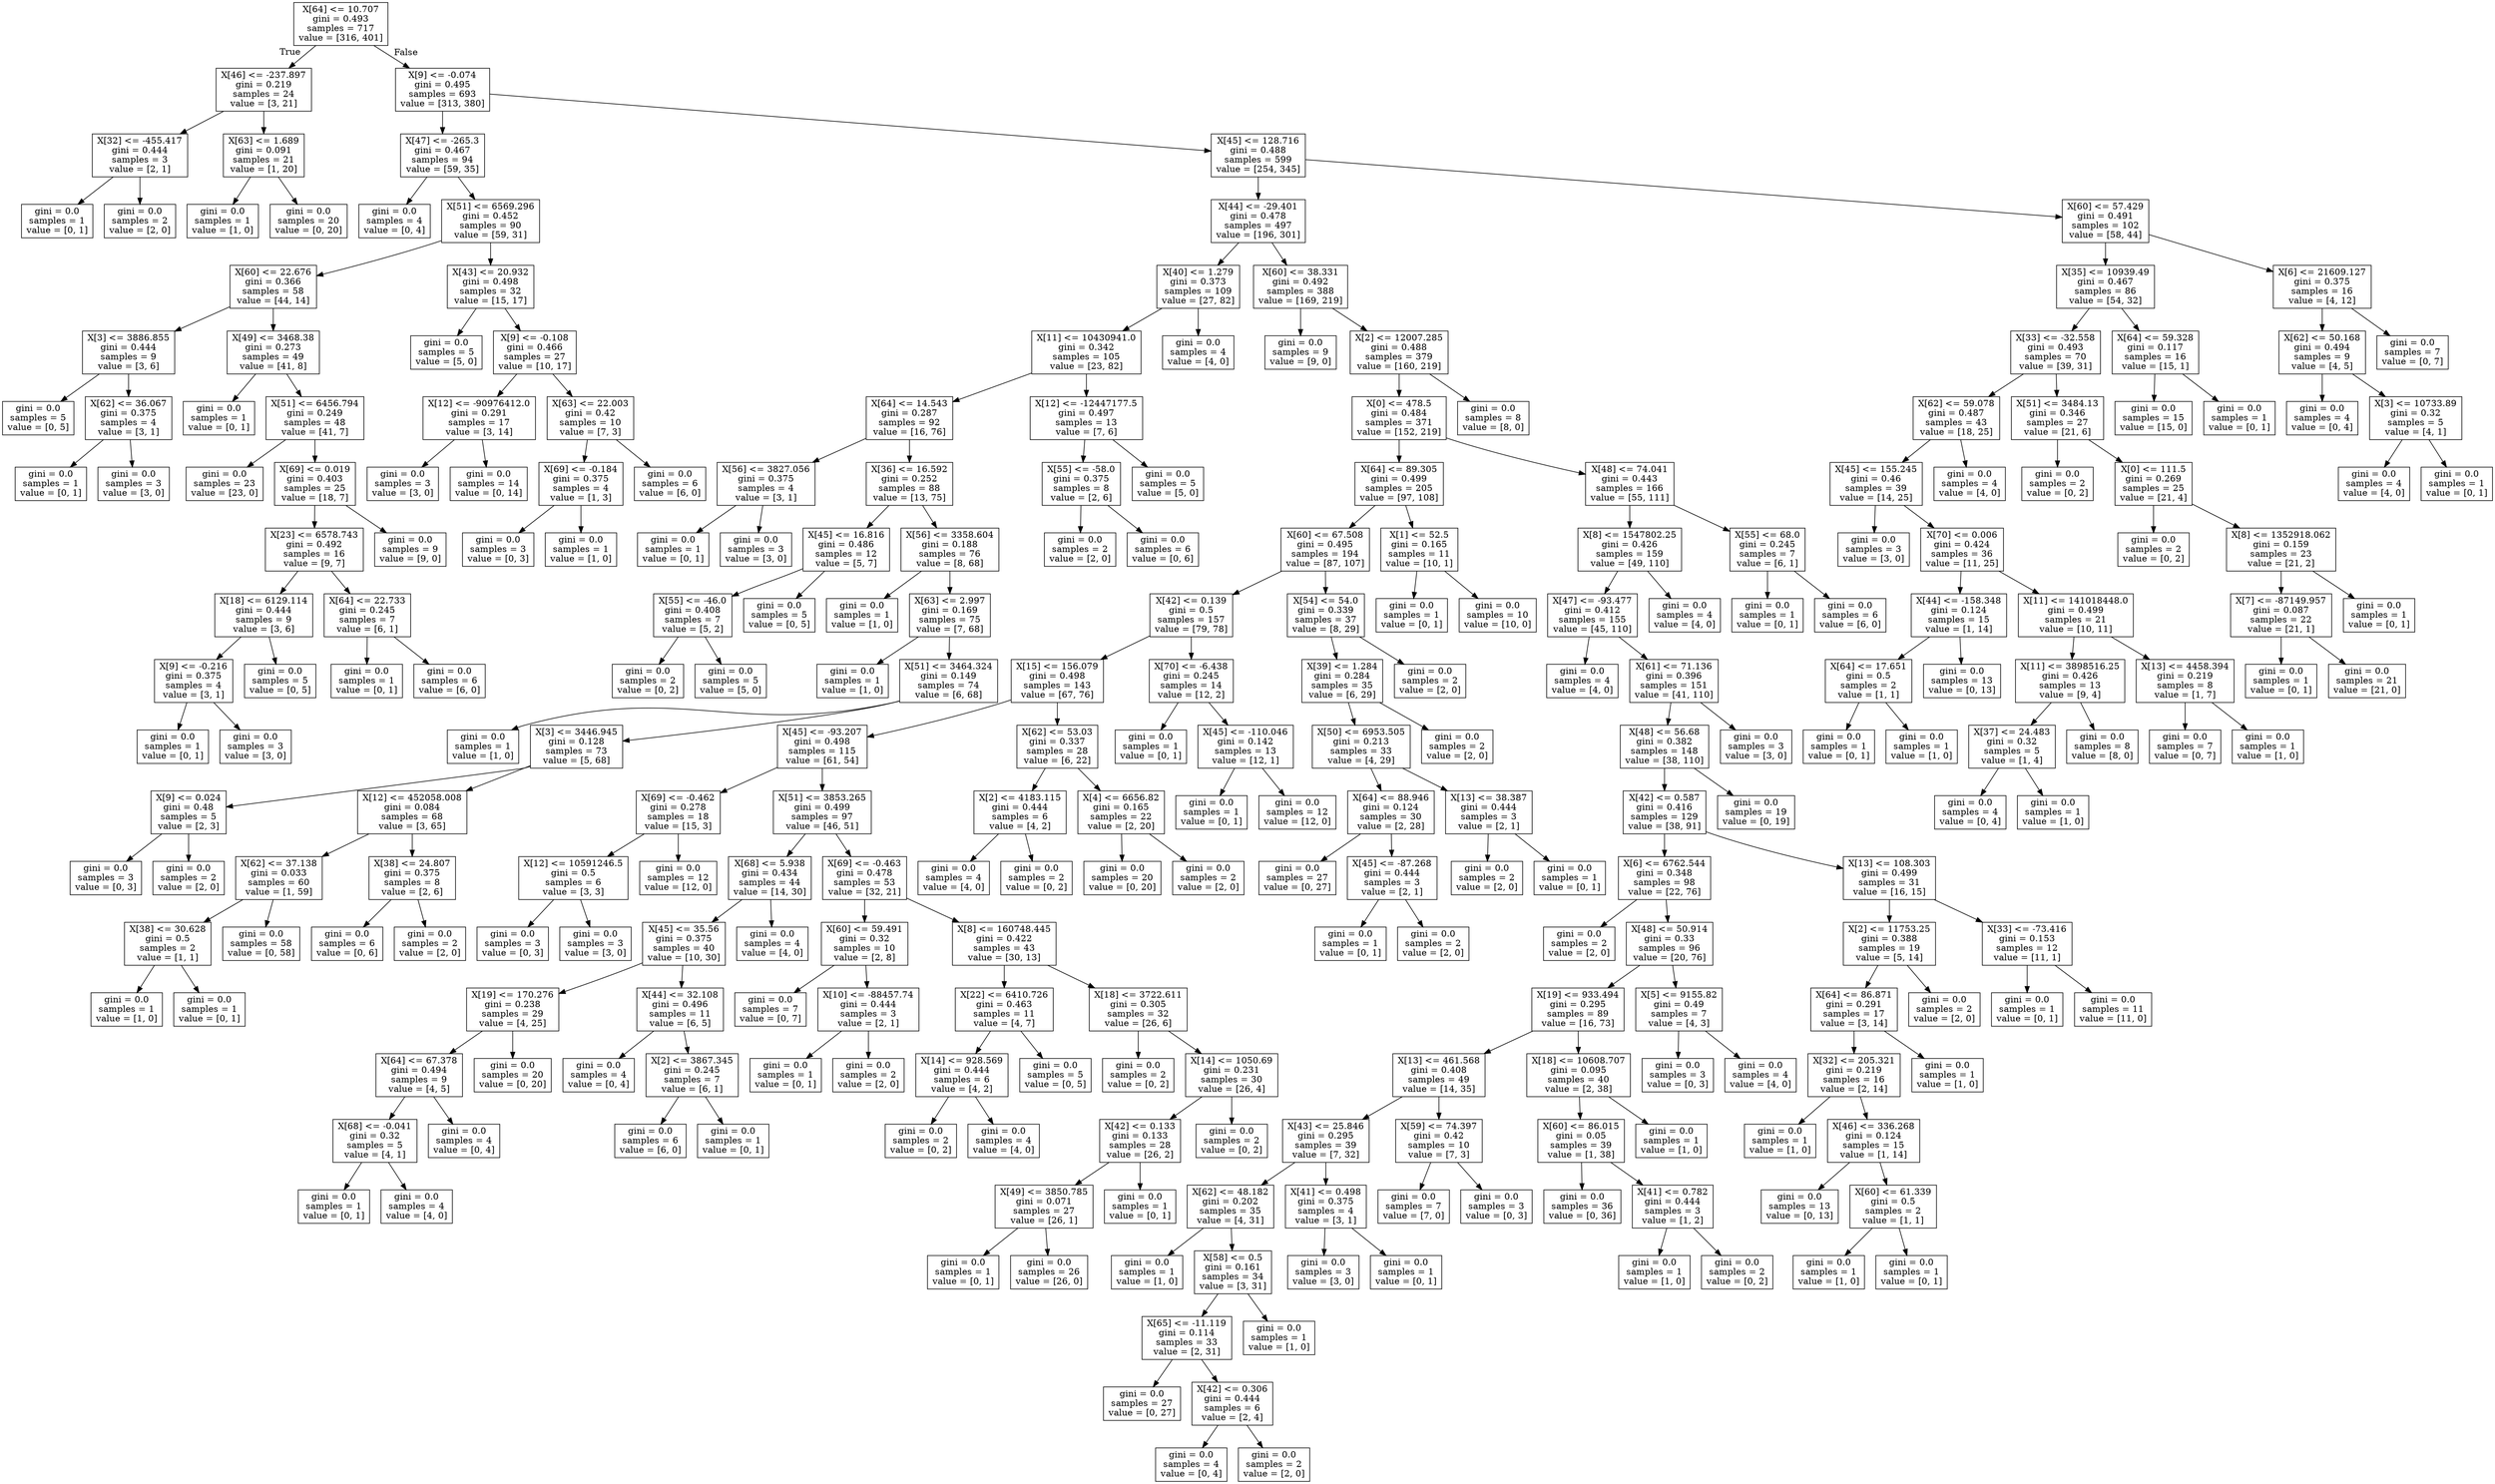 digraph Tree {
node [shape=box] ;
0 [label="X[64] <= 10.707\ngini = 0.493\nsamples = 717\nvalue = [316, 401]"] ;
1 [label="X[46] <= -237.897\ngini = 0.219\nsamples = 24\nvalue = [3, 21]"] ;
0 -> 1 [labeldistance=2.5, labelangle=45, headlabel="True"] ;
2 [label="X[32] <= -455.417\ngini = 0.444\nsamples = 3\nvalue = [2, 1]"] ;
1 -> 2 ;
3 [label="gini = 0.0\nsamples = 1\nvalue = [0, 1]"] ;
2 -> 3 ;
4 [label="gini = 0.0\nsamples = 2\nvalue = [2, 0]"] ;
2 -> 4 ;
5 [label="X[63] <= 1.689\ngini = 0.091\nsamples = 21\nvalue = [1, 20]"] ;
1 -> 5 ;
6 [label="gini = 0.0\nsamples = 1\nvalue = [1, 0]"] ;
5 -> 6 ;
7 [label="gini = 0.0\nsamples = 20\nvalue = [0, 20]"] ;
5 -> 7 ;
8 [label="X[9] <= -0.074\ngini = 0.495\nsamples = 693\nvalue = [313, 380]"] ;
0 -> 8 [labeldistance=2.5, labelangle=-45, headlabel="False"] ;
9 [label="X[47] <= -265.3\ngini = 0.467\nsamples = 94\nvalue = [59, 35]"] ;
8 -> 9 ;
10 [label="gini = 0.0\nsamples = 4\nvalue = [0, 4]"] ;
9 -> 10 ;
11 [label="X[51] <= 6569.296\ngini = 0.452\nsamples = 90\nvalue = [59, 31]"] ;
9 -> 11 ;
12 [label="X[60] <= 22.676\ngini = 0.366\nsamples = 58\nvalue = [44, 14]"] ;
11 -> 12 ;
13 [label="X[3] <= 3886.855\ngini = 0.444\nsamples = 9\nvalue = [3, 6]"] ;
12 -> 13 ;
14 [label="gini = 0.0\nsamples = 5\nvalue = [0, 5]"] ;
13 -> 14 ;
15 [label="X[62] <= 36.067\ngini = 0.375\nsamples = 4\nvalue = [3, 1]"] ;
13 -> 15 ;
16 [label="gini = 0.0\nsamples = 1\nvalue = [0, 1]"] ;
15 -> 16 ;
17 [label="gini = 0.0\nsamples = 3\nvalue = [3, 0]"] ;
15 -> 17 ;
18 [label="X[49] <= 3468.38\ngini = 0.273\nsamples = 49\nvalue = [41, 8]"] ;
12 -> 18 ;
19 [label="gini = 0.0\nsamples = 1\nvalue = [0, 1]"] ;
18 -> 19 ;
20 [label="X[51] <= 6456.794\ngini = 0.249\nsamples = 48\nvalue = [41, 7]"] ;
18 -> 20 ;
21 [label="gini = 0.0\nsamples = 23\nvalue = [23, 0]"] ;
20 -> 21 ;
22 [label="X[69] <= 0.019\ngini = 0.403\nsamples = 25\nvalue = [18, 7]"] ;
20 -> 22 ;
23 [label="X[23] <= 6578.743\ngini = 0.492\nsamples = 16\nvalue = [9, 7]"] ;
22 -> 23 ;
24 [label="X[18] <= 6129.114\ngini = 0.444\nsamples = 9\nvalue = [3, 6]"] ;
23 -> 24 ;
25 [label="X[9] <= -0.216\ngini = 0.375\nsamples = 4\nvalue = [3, 1]"] ;
24 -> 25 ;
26 [label="gini = 0.0\nsamples = 1\nvalue = [0, 1]"] ;
25 -> 26 ;
27 [label="gini = 0.0\nsamples = 3\nvalue = [3, 0]"] ;
25 -> 27 ;
28 [label="gini = 0.0\nsamples = 5\nvalue = [0, 5]"] ;
24 -> 28 ;
29 [label="X[64] <= 22.733\ngini = 0.245\nsamples = 7\nvalue = [6, 1]"] ;
23 -> 29 ;
30 [label="gini = 0.0\nsamples = 1\nvalue = [0, 1]"] ;
29 -> 30 ;
31 [label="gini = 0.0\nsamples = 6\nvalue = [6, 0]"] ;
29 -> 31 ;
32 [label="gini = 0.0\nsamples = 9\nvalue = [9, 0]"] ;
22 -> 32 ;
33 [label="X[43] <= 20.932\ngini = 0.498\nsamples = 32\nvalue = [15, 17]"] ;
11 -> 33 ;
34 [label="gini = 0.0\nsamples = 5\nvalue = [5, 0]"] ;
33 -> 34 ;
35 [label="X[9] <= -0.108\ngini = 0.466\nsamples = 27\nvalue = [10, 17]"] ;
33 -> 35 ;
36 [label="X[12] <= -90976412.0\ngini = 0.291\nsamples = 17\nvalue = [3, 14]"] ;
35 -> 36 ;
37 [label="gini = 0.0\nsamples = 3\nvalue = [3, 0]"] ;
36 -> 37 ;
38 [label="gini = 0.0\nsamples = 14\nvalue = [0, 14]"] ;
36 -> 38 ;
39 [label="X[63] <= 22.003\ngini = 0.42\nsamples = 10\nvalue = [7, 3]"] ;
35 -> 39 ;
40 [label="X[69] <= -0.184\ngini = 0.375\nsamples = 4\nvalue = [1, 3]"] ;
39 -> 40 ;
41 [label="gini = 0.0\nsamples = 3\nvalue = [0, 3]"] ;
40 -> 41 ;
42 [label="gini = 0.0\nsamples = 1\nvalue = [1, 0]"] ;
40 -> 42 ;
43 [label="gini = 0.0\nsamples = 6\nvalue = [6, 0]"] ;
39 -> 43 ;
44 [label="X[45] <= 128.716\ngini = 0.488\nsamples = 599\nvalue = [254, 345]"] ;
8 -> 44 ;
45 [label="X[44] <= -29.401\ngini = 0.478\nsamples = 497\nvalue = [196, 301]"] ;
44 -> 45 ;
46 [label="X[40] <= 1.279\ngini = 0.373\nsamples = 109\nvalue = [27, 82]"] ;
45 -> 46 ;
47 [label="X[11] <= 10430941.0\ngini = 0.342\nsamples = 105\nvalue = [23, 82]"] ;
46 -> 47 ;
48 [label="X[64] <= 14.543\ngini = 0.287\nsamples = 92\nvalue = [16, 76]"] ;
47 -> 48 ;
49 [label="X[56] <= 3827.056\ngini = 0.375\nsamples = 4\nvalue = [3, 1]"] ;
48 -> 49 ;
50 [label="gini = 0.0\nsamples = 1\nvalue = [0, 1]"] ;
49 -> 50 ;
51 [label="gini = 0.0\nsamples = 3\nvalue = [3, 0]"] ;
49 -> 51 ;
52 [label="X[36] <= 16.592\ngini = 0.252\nsamples = 88\nvalue = [13, 75]"] ;
48 -> 52 ;
53 [label="X[45] <= 16.816\ngini = 0.486\nsamples = 12\nvalue = [5, 7]"] ;
52 -> 53 ;
54 [label="X[55] <= -46.0\ngini = 0.408\nsamples = 7\nvalue = [5, 2]"] ;
53 -> 54 ;
55 [label="gini = 0.0\nsamples = 2\nvalue = [0, 2]"] ;
54 -> 55 ;
56 [label="gini = 0.0\nsamples = 5\nvalue = [5, 0]"] ;
54 -> 56 ;
57 [label="gini = 0.0\nsamples = 5\nvalue = [0, 5]"] ;
53 -> 57 ;
58 [label="X[56] <= 3358.604\ngini = 0.188\nsamples = 76\nvalue = [8, 68]"] ;
52 -> 58 ;
59 [label="gini = 0.0\nsamples = 1\nvalue = [1, 0]"] ;
58 -> 59 ;
60 [label="X[63] <= 2.997\ngini = 0.169\nsamples = 75\nvalue = [7, 68]"] ;
58 -> 60 ;
61 [label="gini = 0.0\nsamples = 1\nvalue = [1, 0]"] ;
60 -> 61 ;
62 [label="X[51] <= 3464.324\ngini = 0.149\nsamples = 74\nvalue = [6, 68]"] ;
60 -> 62 ;
63 [label="gini = 0.0\nsamples = 1\nvalue = [1, 0]"] ;
62 -> 63 ;
64 [label="X[3] <= 3446.945\ngini = 0.128\nsamples = 73\nvalue = [5, 68]"] ;
62 -> 64 ;
65 [label="X[9] <= 0.024\ngini = 0.48\nsamples = 5\nvalue = [2, 3]"] ;
64 -> 65 ;
66 [label="gini = 0.0\nsamples = 3\nvalue = [0, 3]"] ;
65 -> 66 ;
67 [label="gini = 0.0\nsamples = 2\nvalue = [2, 0]"] ;
65 -> 67 ;
68 [label="X[12] <= 452058.008\ngini = 0.084\nsamples = 68\nvalue = [3, 65]"] ;
64 -> 68 ;
69 [label="X[62] <= 37.138\ngini = 0.033\nsamples = 60\nvalue = [1, 59]"] ;
68 -> 69 ;
70 [label="X[38] <= 30.628\ngini = 0.5\nsamples = 2\nvalue = [1, 1]"] ;
69 -> 70 ;
71 [label="gini = 0.0\nsamples = 1\nvalue = [1, 0]"] ;
70 -> 71 ;
72 [label="gini = 0.0\nsamples = 1\nvalue = [0, 1]"] ;
70 -> 72 ;
73 [label="gini = 0.0\nsamples = 58\nvalue = [0, 58]"] ;
69 -> 73 ;
74 [label="X[38] <= 24.807\ngini = 0.375\nsamples = 8\nvalue = [2, 6]"] ;
68 -> 74 ;
75 [label="gini = 0.0\nsamples = 6\nvalue = [0, 6]"] ;
74 -> 75 ;
76 [label="gini = 0.0\nsamples = 2\nvalue = [2, 0]"] ;
74 -> 76 ;
77 [label="X[12] <= -12447177.5\ngini = 0.497\nsamples = 13\nvalue = [7, 6]"] ;
47 -> 77 ;
78 [label="X[55] <= -58.0\ngini = 0.375\nsamples = 8\nvalue = [2, 6]"] ;
77 -> 78 ;
79 [label="gini = 0.0\nsamples = 2\nvalue = [2, 0]"] ;
78 -> 79 ;
80 [label="gini = 0.0\nsamples = 6\nvalue = [0, 6]"] ;
78 -> 80 ;
81 [label="gini = 0.0\nsamples = 5\nvalue = [5, 0]"] ;
77 -> 81 ;
82 [label="gini = 0.0\nsamples = 4\nvalue = [4, 0]"] ;
46 -> 82 ;
83 [label="X[60] <= 38.331\ngini = 0.492\nsamples = 388\nvalue = [169, 219]"] ;
45 -> 83 ;
84 [label="gini = 0.0\nsamples = 9\nvalue = [9, 0]"] ;
83 -> 84 ;
85 [label="X[2] <= 12007.285\ngini = 0.488\nsamples = 379\nvalue = [160, 219]"] ;
83 -> 85 ;
86 [label="X[0] <= 478.5\ngini = 0.484\nsamples = 371\nvalue = [152, 219]"] ;
85 -> 86 ;
87 [label="X[64] <= 89.305\ngini = 0.499\nsamples = 205\nvalue = [97, 108]"] ;
86 -> 87 ;
88 [label="X[60] <= 67.508\ngini = 0.495\nsamples = 194\nvalue = [87, 107]"] ;
87 -> 88 ;
89 [label="X[42] <= 0.139\ngini = 0.5\nsamples = 157\nvalue = [79, 78]"] ;
88 -> 89 ;
90 [label="X[15] <= 156.079\ngini = 0.498\nsamples = 143\nvalue = [67, 76]"] ;
89 -> 90 ;
91 [label="X[45] <= -93.207\ngini = 0.498\nsamples = 115\nvalue = [61, 54]"] ;
90 -> 91 ;
92 [label="X[69] <= -0.462\ngini = 0.278\nsamples = 18\nvalue = [15, 3]"] ;
91 -> 92 ;
93 [label="X[12] <= 10591246.5\ngini = 0.5\nsamples = 6\nvalue = [3, 3]"] ;
92 -> 93 ;
94 [label="gini = 0.0\nsamples = 3\nvalue = [0, 3]"] ;
93 -> 94 ;
95 [label="gini = 0.0\nsamples = 3\nvalue = [3, 0]"] ;
93 -> 95 ;
96 [label="gini = 0.0\nsamples = 12\nvalue = [12, 0]"] ;
92 -> 96 ;
97 [label="X[51] <= 3853.265\ngini = 0.499\nsamples = 97\nvalue = [46, 51]"] ;
91 -> 97 ;
98 [label="X[68] <= 5.938\ngini = 0.434\nsamples = 44\nvalue = [14, 30]"] ;
97 -> 98 ;
99 [label="X[45] <= 35.56\ngini = 0.375\nsamples = 40\nvalue = [10, 30]"] ;
98 -> 99 ;
100 [label="X[19] <= 170.276\ngini = 0.238\nsamples = 29\nvalue = [4, 25]"] ;
99 -> 100 ;
101 [label="X[64] <= 67.378\ngini = 0.494\nsamples = 9\nvalue = [4, 5]"] ;
100 -> 101 ;
102 [label="X[68] <= -0.041\ngini = 0.32\nsamples = 5\nvalue = [4, 1]"] ;
101 -> 102 ;
103 [label="gini = 0.0\nsamples = 1\nvalue = [0, 1]"] ;
102 -> 103 ;
104 [label="gini = 0.0\nsamples = 4\nvalue = [4, 0]"] ;
102 -> 104 ;
105 [label="gini = 0.0\nsamples = 4\nvalue = [0, 4]"] ;
101 -> 105 ;
106 [label="gini = 0.0\nsamples = 20\nvalue = [0, 20]"] ;
100 -> 106 ;
107 [label="X[44] <= 32.108\ngini = 0.496\nsamples = 11\nvalue = [6, 5]"] ;
99 -> 107 ;
108 [label="gini = 0.0\nsamples = 4\nvalue = [0, 4]"] ;
107 -> 108 ;
109 [label="X[2] <= 3867.345\ngini = 0.245\nsamples = 7\nvalue = [6, 1]"] ;
107 -> 109 ;
110 [label="gini = 0.0\nsamples = 6\nvalue = [6, 0]"] ;
109 -> 110 ;
111 [label="gini = 0.0\nsamples = 1\nvalue = [0, 1]"] ;
109 -> 111 ;
112 [label="gini = 0.0\nsamples = 4\nvalue = [4, 0]"] ;
98 -> 112 ;
113 [label="X[69] <= -0.463\ngini = 0.478\nsamples = 53\nvalue = [32, 21]"] ;
97 -> 113 ;
114 [label="X[60] <= 59.491\ngini = 0.32\nsamples = 10\nvalue = [2, 8]"] ;
113 -> 114 ;
115 [label="gini = 0.0\nsamples = 7\nvalue = [0, 7]"] ;
114 -> 115 ;
116 [label="X[10] <= -88457.74\ngini = 0.444\nsamples = 3\nvalue = [2, 1]"] ;
114 -> 116 ;
117 [label="gini = 0.0\nsamples = 1\nvalue = [0, 1]"] ;
116 -> 117 ;
118 [label="gini = 0.0\nsamples = 2\nvalue = [2, 0]"] ;
116 -> 118 ;
119 [label="X[8] <= 160748.445\ngini = 0.422\nsamples = 43\nvalue = [30, 13]"] ;
113 -> 119 ;
120 [label="X[22] <= 6410.726\ngini = 0.463\nsamples = 11\nvalue = [4, 7]"] ;
119 -> 120 ;
121 [label="X[14] <= 928.569\ngini = 0.444\nsamples = 6\nvalue = [4, 2]"] ;
120 -> 121 ;
122 [label="gini = 0.0\nsamples = 2\nvalue = [0, 2]"] ;
121 -> 122 ;
123 [label="gini = 0.0\nsamples = 4\nvalue = [4, 0]"] ;
121 -> 123 ;
124 [label="gini = 0.0\nsamples = 5\nvalue = [0, 5]"] ;
120 -> 124 ;
125 [label="X[18] <= 3722.611\ngini = 0.305\nsamples = 32\nvalue = [26, 6]"] ;
119 -> 125 ;
126 [label="gini = 0.0\nsamples = 2\nvalue = [0, 2]"] ;
125 -> 126 ;
127 [label="X[14] <= 1050.69\ngini = 0.231\nsamples = 30\nvalue = [26, 4]"] ;
125 -> 127 ;
128 [label="X[42] <= 0.133\ngini = 0.133\nsamples = 28\nvalue = [26, 2]"] ;
127 -> 128 ;
129 [label="X[49] <= 3850.785\ngini = 0.071\nsamples = 27\nvalue = [26, 1]"] ;
128 -> 129 ;
130 [label="gini = 0.0\nsamples = 1\nvalue = [0, 1]"] ;
129 -> 130 ;
131 [label="gini = 0.0\nsamples = 26\nvalue = [26, 0]"] ;
129 -> 131 ;
132 [label="gini = 0.0\nsamples = 1\nvalue = [0, 1]"] ;
128 -> 132 ;
133 [label="gini = 0.0\nsamples = 2\nvalue = [0, 2]"] ;
127 -> 133 ;
134 [label="X[62] <= 53.03\ngini = 0.337\nsamples = 28\nvalue = [6, 22]"] ;
90 -> 134 ;
135 [label="X[2] <= 4183.115\ngini = 0.444\nsamples = 6\nvalue = [4, 2]"] ;
134 -> 135 ;
136 [label="gini = 0.0\nsamples = 4\nvalue = [4, 0]"] ;
135 -> 136 ;
137 [label="gini = 0.0\nsamples = 2\nvalue = [0, 2]"] ;
135 -> 137 ;
138 [label="X[4] <= 6656.82\ngini = 0.165\nsamples = 22\nvalue = [2, 20]"] ;
134 -> 138 ;
139 [label="gini = 0.0\nsamples = 20\nvalue = [0, 20]"] ;
138 -> 139 ;
140 [label="gini = 0.0\nsamples = 2\nvalue = [2, 0]"] ;
138 -> 140 ;
141 [label="X[70] <= -6.438\ngini = 0.245\nsamples = 14\nvalue = [12, 2]"] ;
89 -> 141 ;
142 [label="gini = 0.0\nsamples = 1\nvalue = [0, 1]"] ;
141 -> 142 ;
143 [label="X[45] <= -110.046\ngini = 0.142\nsamples = 13\nvalue = [12, 1]"] ;
141 -> 143 ;
144 [label="gini = 0.0\nsamples = 1\nvalue = [0, 1]"] ;
143 -> 144 ;
145 [label="gini = 0.0\nsamples = 12\nvalue = [12, 0]"] ;
143 -> 145 ;
146 [label="X[54] <= 54.0\ngini = 0.339\nsamples = 37\nvalue = [8, 29]"] ;
88 -> 146 ;
147 [label="X[39] <= 1.284\ngini = 0.284\nsamples = 35\nvalue = [6, 29]"] ;
146 -> 147 ;
148 [label="X[50] <= 6953.505\ngini = 0.213\nsamples = 33\nvalue = [4, 29]"] ;
147 -> 148 ;
149 [label="X[64] <= 88.946\ngini = 0.124\nsamples = 30\nvalue = [2, 28]"] ;
148 -> 149 ;
150 [label="gini = 0.0\nsamples = 27\nvalue = [0, 27]"] ;
149 -> 150 ;
151 [label="X[45] <= -87.268\ngini = 0.444\nsamples = 3\nvalue = [2, 1]"] ;
149 -> 151 ;
152 [label="gini = 0.0\nsamples = 1\nvalue = [0, 1]"] ;
151 -> 152 ;
153 [label="gini = 0.0\nsamples = 2\nvalue = [2, 0]"] ;
151 -> 153 ;
154 [label="X[13] <= 38.387\ngini = 0.444\nsamples = 3\nvalue = [2, 1]"] ;
148 -> 154 ;
155 [label="gini = 0.0\nsamples = 2\nvalue = [2, 0]"] ;
154 -> 155 ;
156 [label="gini = 0.0\nsamples = 1\nvalue = [0, 1]"] ;
154 -> 156 ;
157 [label="gini = 0.0\nsamples = 2\nvalue = [2, 0]"] ;
147 -> 157 ;
158 [label="gini = 0.0\nsamples = 2\nvalue = [2, 0]"] ;
146 -> 158 ;
159 [label="X[1] <= 52.5\ngini = 0.165\nsamples = 11\nvalue = [10, 1]"] ;
87 -> 159 ;
160 [label="gini = 0.0\nsamples = 1\nvalue = [0, 1]"] ;
159 -> 160 ;
161 [label="gini = 0.0\nsamples = 10\nvalue = [10, 0]"] ;
159 -> 161 ;
162 [label="X[48] <= 74.041\ngini = 0.443\nsamples = 166\nvalue = [55, 111]"] ;
86 -> 162 ;
163 [label="X[8] <= 1547802.25\ngini = 0.426\nsamples = 159\nvalue = [49, 110]"] ;
162 -> 163 ;
164 [label="X[47] <= -93.477\ngini = 0.412\nsamples = 155\nvalue = [45, 110]"] ;
163 -> 164 ;
165 [label="gini = 0.0\nsamples = 4\nvalue = [4, 0]"] ;
164 -> 165 ;
166 [label="X[61] <= 71.136\ngini = 0.396\nsamples = 151\nvalue = [41, 110]"] ;
164 -> 166 ;
167 [label="X[48] <= 56.68\ngini = 0.382\nsamples = 148\nvalue = [38, 110]"] ;
166 -> 167 ;
168 [label="X[42] <= 0.587\ngini = 0.416\nsamples = 129\nvalue = [38, 91]"] ;
167 -> 168 ;
169 [label="X[6] <= 6762.544\ngini = 0.348\nsamples = 98\nvalue = [22, 76]"] ;
168 -> 169 ;
170 [label="gini = 0.0\nsamples = 2\nvalue = [2, 0]"] ;
169 -> 170 ;
171 [label="X[48] <= 50.914\ngini = 0.33\nsamples = 96\nvalue = [20, 76]"] ;
169 -> 171 ;
172 [label="X[19] <= 933.494\ngini = 0.295\nsamples = 89\nvalue = [16, 73]"] ;
171 -> 172 ;
173 [label="X[13] <= 461.568\ngini = 0.408\nsamples = 49\nvalue = [14, 35]"] ;
172 -> 173 ;
174 [label="X[43] <= 25.846\ngini = 0.295\nsamples = 39\nvalue = [7, 32]"] ;
173 -> 174 ;
175 [label="X[62] <= 48.182\ngini = 0.202\nsamples = 35\nvalue = [4, 31]"] ;
174 -> 175 ;
176 [label="gini = 0.0\nsamples = 1\nvalue = [1, 0]"] ;
175 -> 176 ;
177 [label="X[58] <= 0.5\ngini = 0.161\nsamples = 34\nvalue = [3, 31]"] ;
175 -> 177 ;
178 [label="X[65] <= -11.119\ngini = 0.114\nsamples = 33\nvalue = [2, 31]"] ;
177 -> 178 ;
179 [label="gini = 0.0\nsamples = 27\nvalue = [0, 27]"] ;
178 -> 179 ;
180 [label="X[42] <= 0.306\ngini = 0.444\nsamples = 6\nvalue = [2, 4]"] ;
178 -> 180 ;
181 [label="gini = 0.0\nsamples = 4\nvalue = [0, 4]"] ;
180 -> 181 ;
182 [label="gini = 0.0\nsamples = 2\nvalue = [2, 0]"] ;
180 -> 182 ;
183 [label="gini = 0.0\nsamples = 1\nvalue = [1, 0]"] ;
177 -> 183 ;
184 [label="X[41] <= 0.498\ngini = 0.375\nsamples = 4\nvalue = [3, 1]"] ;
174 -> 184 ;
185 [label="gini = 0.0\nsamples = 3\nvalue = [3, 0]"] ;
184 -> 185 ;
186 [label="gini = 0.0\nsamples = 1\nvalue = [0, 1]"] ;
184 -> 186 ;
187 [label="X[59] <= 74.397\ngini = 0.42\nsamples = 10\nvalue = [7, 3]"] ;
173 -> 187 ;
188 [label="gini = 0.0\nsamples = 7\nvalue = [7, 0]"] ;
187 -> 188 ;
189 [label="gini = 0.0\nsamples = 3\nvalue = [0, 3]"] ;
187 -> 189 ;
190 [label="X[18] <= 10608.707\ngini = 0.095\nsamples = 40\nvalue = [2, 38]"] ;
172 -> 190 ;
191 [label="X[60] <= 86.015\ngini = 0.05\nsamples = 39\nvalue = [1, 38]"] ;
190 -> 191 ;
192 [label="gini = 0.0\nsamples = 36\nvalue = [0, 36]"] ;
191 -> 192 ;
193 [label="X[41] <= 0.782\ngini = 0.444\nsamples = 3\nvalue = [1, 2]"] ;
191 -> 193 ;
194 [label="gini = 0.0\nsamples = 1\nvalue = [1, 0]"] ;
193 -> 194 ;
195 [label="gini = 0.0\nsamples = 2\nvalue = [0, 2]"] ;
193 -> 195 ;
196 [label="gini = 0.0\nsamples = 1\nvalue = [1, 0]"] ;
190 -> 196 ;
197 [label="X[5] <= 9155.82\ngini = 0.49\nsamples = 7\nvalue = [4, 3]"] ;
171 -> 197 ;
198 [label="gini = 0.0\nsamples = 3\nvalue = [0, 3]"] ;
197 -> 198 ;
199 [label="gini = 0.0\nsamples = 4\nvalue = [4, 0]"] ;
197 -> 199 ;
200 [label="X[13] <= 108.303\ngini = 0.499\nsamples = 31\nvalue = [16, 15]"] ;
168 -> 200 ;
201 [label="X[2] <= 11753.25\ngini = 0.388\nsamples = 19\nvalue = [5, 14]"] ;
200 -> 201 ;
202 [label="X[64] <= 86.871\ngini = 0.291\nsamples = 17\nvalue = [3, 14]"] ;
201 -> 202 ;
203 [label="X[32] <= 205.321\ngini = 0.219\nsamples = 16\nvalue = [2, 14]"] ;
202 -> 203 ;
204 [label="gini = 0.0\nsamples = 1\nvalue = [1, 0]"] ;
203 -> 204 ;
205 [label="X[46] <= 336.268\ngini = 0.124\nsamples = 15\nvalue = [1, 14]"] ;
203 -> 205 ;
206 [label="gini = 0.0\nsamples = 13\nvalue = [0, 13]"] ;
205 -> 206 ;
207 [label="X[60] <= 61.339\ngini = 0.5\nsamples = 2\nvalue = [1, 1]"] ;
205 -> 207 ;
208 [label="gini = 0.0\nsamples = 1\nvalue = [1, 0]"] ;
207 -> 208 ;
209 [label="gini = 0.0\nsamples = 1\nvalue = [0, 1]"] ;
207 -> 209 ;
210 [label="gini = 0.0\nsamples = 1\nvalue = [1, 0]"] ;
202 -> 210 ;
211 [label="gini = 0.0\nsamples = 2\nvalue = [2, 0]"] ;
201 -> 211 ;
212 [label="X[33] <= -73.416\ngini = 0.153\nsamples = 12\nvalue = [11, 1]"] ;
200 -> 212 ;
213 [label="gini = 0.0\nsamples = 1\nvalue = [0, 1]"] ;
212 -> 213 ;
214 [label="gini = 0.0\nsamples = 11\nvalue = [11, 0]"] ;
212 -> 214 ;
215 [label="gini = 0.0\nsamples = 19\nvalue = [0, 19]"] ;
167 -> 215 ;
216 [label="gini = 0.0\nsamples = 3\nvalue = [3, 0]"] ;
166 -> 216 ;
217 [label="gini = 0.0\nsamples = 4\nvalue = [4, 0]"] ;
163 -> 217 ;
218 [label="X[55] <= 68.0\ngini = 0.245\nsamples = 7\nvalue = [6, 1]"] ;
162 -> 218 ;
219 [label="gini = 0.0\nsamples = 1\nvalue = [0, 1]"] ;
218 -> 219 ;
220 [label="gini = 0.0\nsamples = 6\nvalue = [6, 0]"] ;
218 -> 220 ;
221 [label="gini = 0.0\nsamples = 8\nvalue = [8, 0]"] ;
85 -> 221 ;
222 [label="X[60] <= 57.429\ngini = 0.491\nsamples = 102\nvalue = [58, 44]"] ;
44 -> 222 ;
223 [label="X[35] <= 10939.49\ngini = 0.467\nsamples = 86\nvalue = [54, 32]"] ;
222 -> 223 ;
224 [label="X[33] <= -32.558\ngini = 0.493\nsamples = 70\nvalue = [39, 31]"] ;
223 -> 224 ;
225 [label="X[62] <= 59.078\ngini = 0.487\nsamples = 43\nvalue = [18, 25]"] ;
224 -> 225 ;
226 [label="X[45] <= 155.245\ngini = 0.46\nsamples = 39\nvalue = [14, 25]"] ;
225 -> 226 ;
227 [label="gini = 0.0\nsamples = 3\nvalue = [3, 0]"] ;
226 -> 227 ;
228 [label="X[70] <= 0.006\ngini = 0.424\nsamples = 36\nvalue = [11, 25]"] ;
226 -> 228 ;
229 [label="X[44] <= -158.348\ngini = 0.124\nsamples = 15\nvalue = [1, 14]"] ;
228 -> 229 ;
230 [label="X[64] <= 17.651\ngini = 0.5\nsamples = 2\nvalue = [1, 1]"] ;
229 -> 230 ;
231 [label="gini = 0.0\nsamples = 1\nvalue = [0, 1]"] ;
230 -> 231 ;
232 [label="gini = 0.0\nsamples = 1\nvalue = [1, 0]"] ;
230 -> 232 ;
233 [label="gini = 0.0\nsamples = 13\nvalue = [0, 13]"] ;
229 -> 233 ;
234 [label="X[11] <= 141018448.0\ngini = 0.499\nsamples = 21\nvalue = [10, 11]"] ;
228 -> 234 ;
235 [label="X[11] <= 3898516.25\ngini = 0.426\nsamples = 13\nvalue = [9, 4]"] ;
234 -> 235 ;
236 [label="X[37] <= 24.483\ngini = 0.32\nsamples = 5\nvalue = [1, 4]"] ;
235 -> 236 ;
237 [label="gini = 0.0\nsamples = 4\nvalue = [0, 4]"] ;
236 -> 237 ;
238 [label="gini = 0.0\nsamples = 1\nvalue = [1, 0]"] ;
236 -> 238 ;
239 [label="gini = 0.0\nsamples = 8\nvalue = [8, 0]"] ;
235 -> 239 ;
240 [label="X[13] <= 4458.394\ngini = 0.219\nsamples = 8\nvalue = [1, 7]"] ;
234 -> 240 ;
241 [label="gini = 0.0\nsamples = 7\nvalue = [0, 7]"] ;
240 -> 241 ;
242 [label="gini = 0.0\nsamples = 1\nvalue = [1, 0]"] ;
240 -> 242 ;
243 [label="gini = 0.0\nsamples = 4\nvalue = [4, 0]"] ;
225 -> 243 ;
244 [label="X[51] <= 3484.13\ngini = 0.346\nsamples = 27\nvalue = [21, 6]"] ;
224 -> 244 ;
245 [label="gini = 0.0\nsamples = 2\nvalue = [0, 2]"] ;
244 -> 245 ;
246 [label="X[0] <= 111.5\ngini = 0.269\nsamples = 25\nvalue = [21, 4]"] ;
244 -> 246 ;
247 [label="gini = 0.0\nsamples = 2\nvalue = [0, 2]"] ;
246 -> 247 ;
248 [label="X[8] <= 1352918.062\ngini = 0.159\nsamples = 23\nvalue = [21, 2]"] ;
246 -> 248 ;
249 [label="X[7] <= -87149.957\ngini = 0.087\nsamples = 22\nvalue = [21, 1]"] ;
248 -> 249 ;
250 [label="gini = 0.0\nsamples = 1\nvalue = [0, 1]"] ;
249 -> 250 ;
251 [label="gini = 0.0\nsamples = 21\nvalue = [21, 0]"] ;
249 -> 251 ;
252 [label="gini = 0.0\nsamples = 1\nvalue = [0, 1]"] ;
248 -> 252 ;
253 [label="X[64] <= 59.328\ngini = 0.117\nsamples = 16\nvalue = [15, 1]"] ;
223 -> 253 ;
254 [label="gini = 0.0\nsamples = 15\nvalue = [15, 0]"] ;
253 -> 254 ;
255 [label="gini = 0.0\nsamples = 1\nvalue = [0, 1]"] ;
253 -> 255 ;
256 [label="X[6] <= 21609.127\ngini = 0.375\nsamples = 16\nvalue = [4, 12]"] ;
222 -> 256 ;
257 [label="X[62] <= 50.168\ngini = 0.494\nsamples = 9\nvalue = [4, 5]"] ;
256 -> 257 ;
258 [label="gini = 0.0\nsamples = 4\nvalue = [0, 4]"] ;
257 -> 258 ;
259 [label="X[3] <= 10733.89\ngini = 0.32\nsamples = 5\nvalue = [4, 1]"] ;
257 -> 259 ;
260 [label="gini = 0.0\nsamples = 4\nvalue = [4, 0]"] ;
259 -> 260 ;
261 [label="gini = 0.0\nsamples = 1\nvalue = [0, 1]"] ;
259 -> 261 ;
262 [label="gini = 0.0\nsamples = 7\nvalue = [0, 7]"] ;
256 -> 262 ;
}